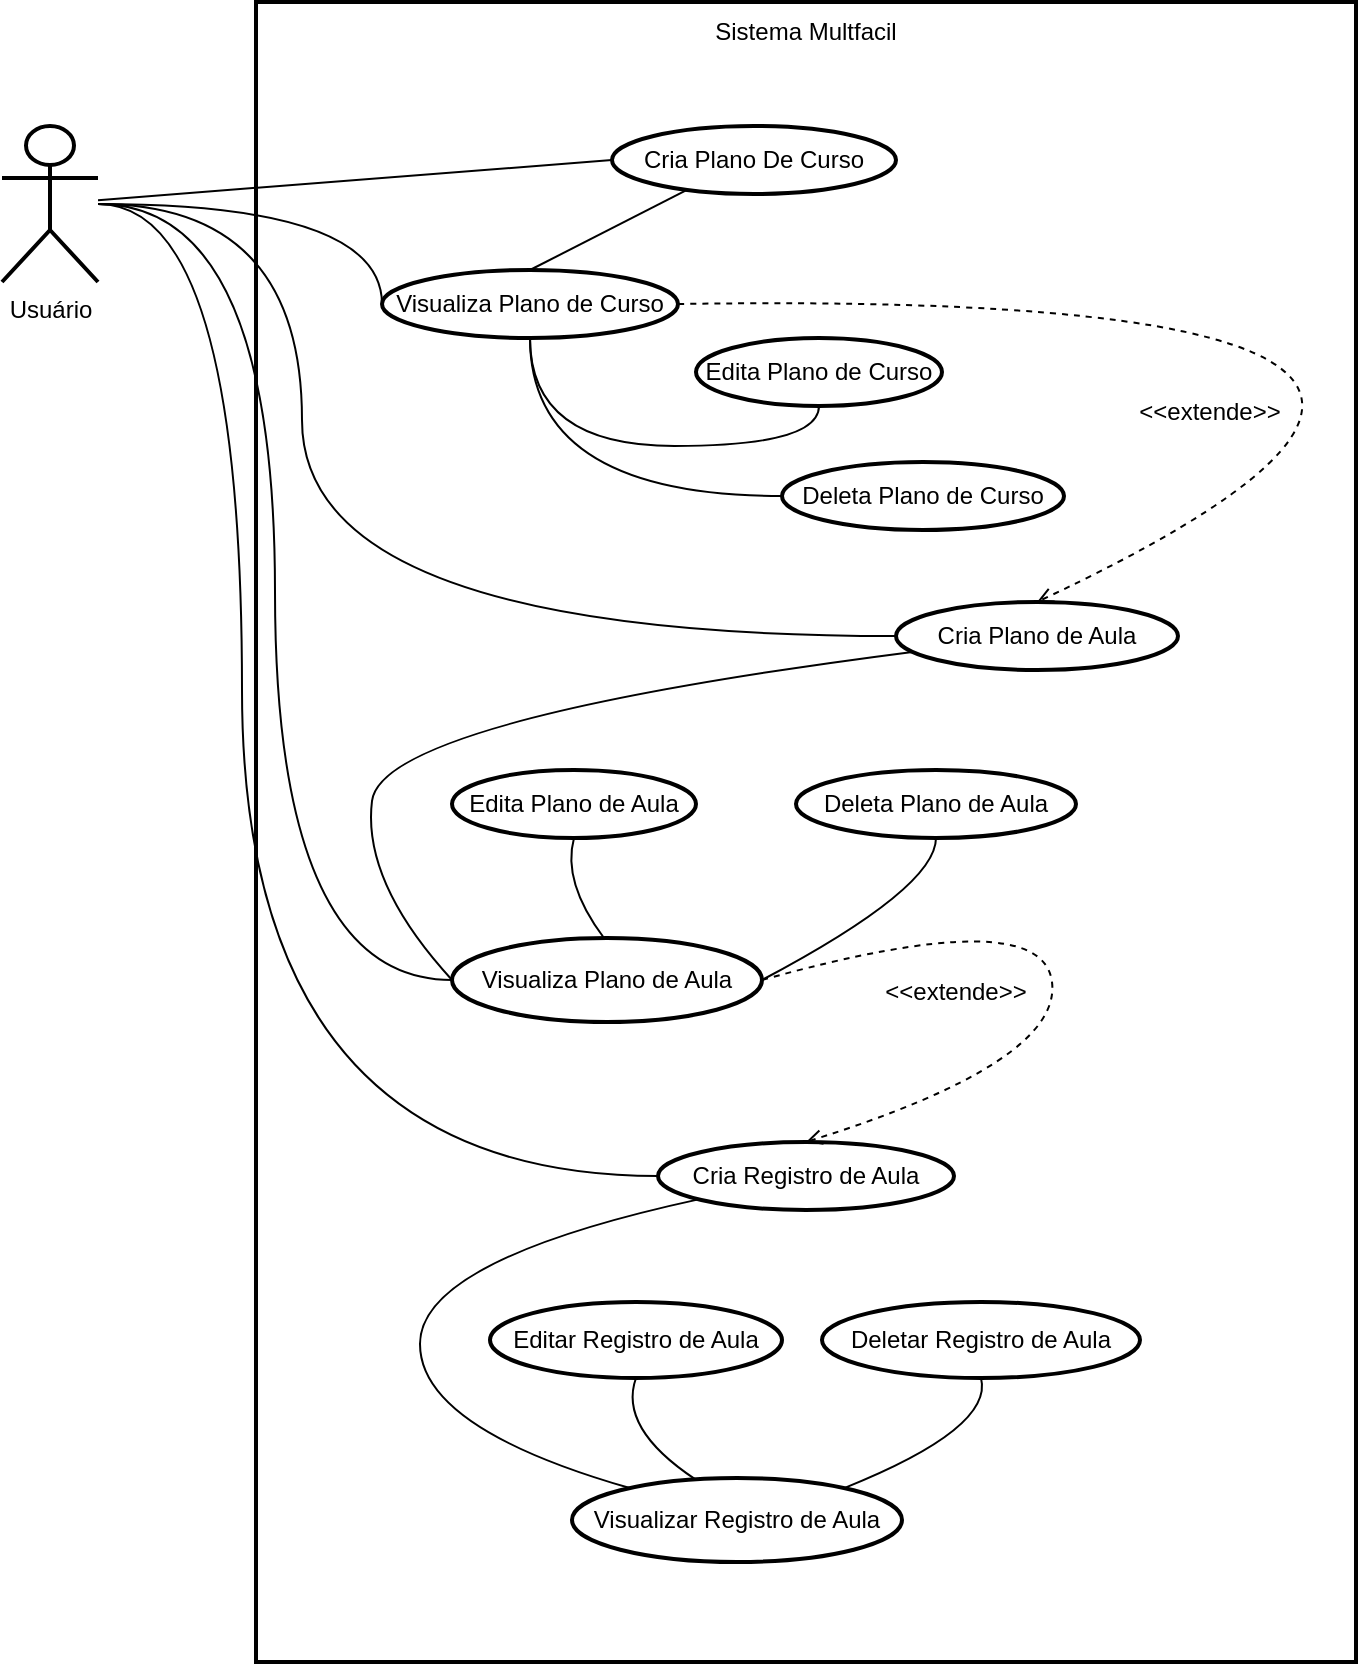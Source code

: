 <mxfile version="21.7.5" type="github">
  <diagram name="Página-1" id="dj67Tyl8nMNZxgGVUTct">
    <mxGraphModel dx="2153" dy="2214" grid="1" gridSize="10" guides="1" tooltips="1" connect="1" arrows="1" fold="1" page="1" pageScale="1" pageWidth="827" pageHeight="1169" math="0" shadow="0">
      <root>
        <mxCell id="0" />
        <mxCell id="1" parent="0" />
        <mxCell id="XcEX1Lqbg32o6JKE20Jy-45" value="" style="rounded=0;whiteSpace=wrap;html=1;strokeColor=default;strokeWidth=2;fontFamily=Helvetica;fontSize=12;fontColor=default;fillColor=none;" vertex="1" parent="1">
          <mxGeometry x="-93" width="550" height="830" as="geometry" />
        </mxCell>
        <mxCell id="XcEX1Lqbg32o6JKE20Jy-30" style="edgeStyle=orthogonalEdgeStyle;rounded=0;orthogonalLoop=1;jettySize=auto;html=1;entryX=0;entryY=0.5;entryDx=0;entryDy=0;curved=1;endArrow=none;endFill=0;" edge="1" parent="1" source="2" target="7">
          <mxGeometry relative="1" as="geometry">
            <Array as="points">
              <mxPoint x="-70" y="101" />
              <mxPoint x="-70" y="317" />
            </Array>
          </mxGeometry>
        </mxCell>
        <mxCell id="XcEX1Lqbg32o6JKE20Jy-41" style="edgeStyle=orthogonalEdgeStyle;rounded=0;orthogonalLoop=1;jettySize=auto;html=1;entryX=0;entryY=0.5;entryDx=0;entryDy=0;fontFamily=Helvetica;fontSize=12;fontColor=default;curved=1;endArrow=none;endFill=0;" edge="1" parent="1" source="2" target="8">
          <mxGeometry relative="1" as="geometry" />
        </mxCell>
        <mxCell id="XcEX1Lqbg32o6JKE20Jy-42" style="edgeStyle=orthogonalEdgeStyle;rounded=0;orthogonalLoop=1;jettySize=auto;html=1;entryX=0;entryY=0.5;entryDx=0;entryDy=0;fontFamily=Helvetica;fontSize=12;fontColor=default;curved=1;endArrow=none;endFill=0;" edge="1" parent="1" source="2" target="11">
          <mxGeometry relative="1" as="geometry">
            <Array as="points">
              <mxPoint x="-100" y="101" />
              <mxPoint x="-100" y="587" />
            </Array>
          </mxGeometry>
        </mxCell>
        <mxCell id="XcEX1Lqbg32o6JKE20Jy-44" style="edgeStyle=orthogonalEdgeStyle;rounded=0;orthogonalLoop=1;jettySize=auto;html=1;entryX=0;entryY=0.5;entryDx=0;entryDy=0;fontFamily=Helvetica;fontSize=12;fontColor=default;curved=1;endArrow=none;endFill=0;" edge="1" parent="1" source="2" target="4">
          <mxGeometry relative="1" as="geometry">
            <Array as="points">
              <mxPoint x="-30" y="101" />
            </Array>
          </mxGeometry>
        </mxCell>
        <mxCell id="2" value="Usuário" style="shape=umlActor;verticalLabelPosition=bottom;verticalAlign=top;html=1;outlineConnect=0;rounded=0;strokeColor=default;strokeWidth=2;fontFamily=Helvetica;fontSize=12;fontColor=default;fillColor=default;" parent="1" vertex="1">
          <mxGeometry x="-220" y="62" width="48" height="78" as="geometry" />
        </mxCell>
        <mxCell id="3" value="Cria Plano De Curso" style="ellipse;whiteSpace=wrap;html=1;rounded=0;strokeColor=default;strokeWidth=2;fontFamily=Helvetica;fontSize=12;fontColor=default;fillColor=default;" parent="1" vertex="1">
          <mxGeometry x="85" y="62" width="142" height="34" as="geometry" />
        </mxCell>
        <mxCell id="XcEX1Lqbg32o6JKE20Jy-39" style="edgeStyle=orthogonalEdgeStyle;rounded=0;orthogonalLoop=1;jettySize=auto;html=1;entryX=0.5;entryY=1;entryDx=0;entryDy=0;fontFamily=Helvetica;fontSize=12;fontColor=default;exitX=0.5;exitY=1;exitDx=0;exitDy=0;curved=1;endArrow=none;endFill=0;" edge="1" parent="1" source="4" target="5">
          <mxGeometry relative="1" as="geometry" />
        </mxCell>
        <mxCell id="XcEX1Lqbg32o6JKE20Jy-40" style="edgeStyle=orthogonalEdgeStyle;rounded=0;orthogonalLoop=1;jettySize=auto;html=1;entryX=0;entryY=0.5;entryDx=0;entryDy=0;fontFamily=Helvetica;fontSize=12;fontColor=default;exitX=0.5;exitY=1;exitDx=0;exitDy=0;curved=1;endArrow=none;endFill=0;" edge="1" parent="1" source="4" target="6">
          <mxGeometry relative="1" as="geometry" />
        </mxCell>
        <mxCell id="4" value="Visualiza Plano de Curso" style="ellipse;whiteSpace=wrap;html=1;rounded=0;strokeColor=default;strokeWidth=2;fontFamily=Helvetica;fontSize=12;fontColor=default;fillColor=default;" parent="1" vertex="1">
          <mxGeometry x="-30" y="134" width="148" height="34" as="geometry" />
        </mxCell>
        <mxCell id="5" value="Edita Plano de Curso" style="ellipse;whiteSpace=wrap;html=1;rounded=0;strokeColor=default;strokeWidth=2;fontFamily=Helvetica;fontSize=12;fontColor=default;fillColor=default;" parent="1" vertex="1">
          <mxGeometry x="127" y="168" width="123" height="34" as="geometry" />
        </mxCell>
        <mxCell id="6" value="Deleta Plano de Curso" style="ellipse;whiteSpace=wrap;html=1;rounded=0;strokeColor=default;strokeWidth=2;fontFamily=Helvetica;fontSize=12;fontColor=default;fillColor=default;" parent="1" vertex="1">
          <mxGeometry x="170" y="230" width="141" height="34" as="geometry" />
        </mxCell>
        <mxCell id="7" value="Cria Plano de Aula" style="ellipse;whiteSpace=wrap;html=1;rounded=0;strokeColor=default;strokeWidth=2;fontFamily=Helvetica;fontSize=12;fontColor=default;fillColor=default;" parent="1" vertex="1">
          <mxGeometry x="227" y="300" width="141" height="34" as="geometry" />
        </mxCell>
        <mxCell id="8" value="Visualiza Plano de Aula" style="ellipse;whiteSpace=wrap;html=1;rounded=0;strokeColor=default;strokeWidth=2;fontFamily=Helvetica;fontSize=12;fontColor=default;fillColor=default;" parent="1" vertex="1">
          <mxGeometry x="5" y="468" width="155" height="42" as="geometry" />
        </mxCell>
        <mxCell id="9" value="Edita Plano de Aula" style="ellipse;whiteSpace=wrap;html=1;rounded=0;strokeColor=default;strokeWidth=2;fontFamily=Helvetica;fontSize=12;fontColor=default;fillColor=default;" parent="1" vertex="1">
          <mxGeometry x="5" y="384" width="122" height="34" as="geometry" />
        </mxCell>
        <mxCell id="10" value="Deleta Plano de Aula" style="ellipse;whiteSpace=wrap;html=1;rounded=0;strokeColor=default;strokeWidth=2;fontFamily=Helvetica;fontSize=12;fontColor=default;fillColor=default;" parent="1" vertex="1">
          <mxGeometry x="177" y="384" width="140" height="34" as="geometry" />
        </mxCell>
        <mxCell id="11" value="Cria Registro de Aula" style="ellipse;whiteSpace=wrap;html=1;rounded=0;strokeColor=default;strokeWidth=2;fontFamily=Helvetica;fontSize=12;fontColor=default;fillColor=default;" parent="1" vertex="1">
          <mxGeometry x="108" y="570" width="148" height="34" as="geometry" />
        </mxCell>
        <mxCell id="12" value="Visualizar Registro de Aula" style="ellipse;whiteSpace=wrap;html=1;rounded=0;strokeColor=default;strokeWidth=2;fontFamily=Helvetica;fontSize=12;fontColor=default;fillColor=default;" parent="1" vertex="1">
          <mxGeometry x="65" y="738" width="165" height="42" as="geometry" />
        </mxCell>
        <mxCell id="13" value="Editar Registro de Aula" style="ellipse;whiteSpace=wrap;html=1;rounded=0;strokeColor=default;strokeWidth=2;fontFamily=Helvetica;fontSize=12;fontColor=default;fillColor=default;" parent="1" vertex="1">
          <mxGeometry x="24" y="650" width="146" height="38" as="geometry" />
        </mxCell>
        <mxCell id="14" value="Deletar Registro de Aula" style="ellipse;whiteSpace=wrap;html=1;rounded=0;strokeColor=default;strokeWidth=2;fontFamily=Helvetica;fontSize=12;fontColor=default;fillColor=default;" parent="1" vertex="1">
          <mxGeometry x="190" y="650" width="159" height="38" as="geometry" />
        </mxCell>
        <mxCell id="15" value="" style="curved=1;startArrow=none;endArrow=none;entryX=0;entryY=0.5;entryDx=0;entryDy=0;endFill=0;" parent="1" source="2" target="3" edge="1">
          <mxGeometry relative="1" as="geometry">
            <Array as="points" />
            <mxPoint x="-160" y="100" as="sourcePoint" />
          </mxGeometry>
        </mxCell>
        <mxCell id="16" value="" style="curved=1;startArrow=none;endArrow=none;exitX=0.23;exitY=1;entryX=0.498;entryY=0;endFill=0;" parent="1" source="3" target="4" edge="1">
          <mxGeometry relative="1" as="geometry">
            <Array as="points" />
          </mxGeometry>
        </mxCell>
        <mxCell id="19" value="" style="curved=1;startArrow=none;endArrow=open;exitX=1;exitY=0.5;entryX=0.499;entryY=0;endFill=0;dashed=1;exitDx=0;exitDy=0;" parent="1" source="4" target="7" edge="1">
          <mxGeometry relative="1" as="geometry">
            <Array as="points">
              <mxPoint x="632" y="143" />
            </Array>
          </mxGeometry>
        </mxCell>
        <mxCell id="20" value="" style="curved=1;startArrow=none;endArrow=none;exitX=-0.002;exitY=0.766;entryX=0;entryY=0.5;endFill=0;entryDx=0;entryDy=0;" parent="1" source="7" target="8" edge="1">
          <mxGeometry relative="1" as="geometry">
            <Array as="points">
              <mxPoint x="-30" y="359" />
              <mxPoint x="-40" y="440" />
            </Array>
          </mxGeometry>
        </mxCell>
        <mxCell id="23" value="" style="curved=1;startArrow=none;endArrow=none;exitX=0.499;exitY=1;entryX=0.49;entryY=0;endFill=0;" parent="1" source="9" target="8" edge="1">
          <mxGeometry relative="1" as="geometry">
            <Array as="points">
              <mxPoint x="60" y="440" />
            </Array>
          </mxGeometry>
        </mxCell>
        <mxCell id="24" value="" style="curved=1;startArrow=none;endArrow=none;exitX=0.499;exitY=1;entryX=1;entryY=0.5;endFill=0;entryDx=0;entryDy=0;" parent="1" source="10" target="8" edge="1">
          <mxGeometry relative="1" as="geometry">
            <Array as="points">
              <mxPoint x="247" y="443" />
            </Array>
          </mxGeometry>
        </mxCell>
        <mxCell id="25" value="" style="curved=1;startArrow=none;endArrow=open;exitX=1;exitY=0.5;entryX=0.501;entryY=0;endFill=0;dashed=1;exitDx=0;exitDy=0;" parent="1" source="8" target="11" edge="1">
          <mxGeometry relative="1" as="geometry">
            <Array as="points">
              <mxPoint x="300" y="450" />
              <mxPoint x="310" y="530" />
            </Array>
          </mxGeometry>
        </mxCell>
        <mxCell id="26" value="" style="curved=1;startArrow=none;endArrow=none;exitX=0.001;exitY=0.973;entryX=0.071;entryY=0;endFill=0;" parent="1" source="11" target="12" edge="1">
          <mxGeometry relative="1" as="geometry">
            <Array as="points">
              <mxPoint x="-11" y="629" />
              <mxPoint x="-11" y="713" />
            </Array>
          </mxGeometry>
        </mxCell>
        <mxCell id="29" value="" style="curved=1;startArrow=none;endArrow=none;exitX=0.503;exitY=1;entryX=0.368;entryY=0;endFill=0;" parent="1" source="13" target="12" edge="1">
          <mxGeometry relative="1" as="geometry">
            <Array as="points">
              <mxPoint x="88" y="713" />
            </Array>
          </mxGeometry>
        </mxCell>
        <mxCell id="30" value="" style="curved=1;startArrow=none;endArrow=none;exitX=0.502;exitY=1;entryX=0.93;entryY=0;endFill=0;" parent="1" source="14" target="12" edge="1">
          <mxGeometry relative="1" as="geometry">
            <Array as="points">
              <mxPoint x="276" y="713" />
            </Array>
          </mxGeometry>
        </mxCell>
        <mxCell id="XcEX1Lqbg32o6JKE20Jy-35" value="&amp;lt;&amp;lt;extende&amp;gt;&amp;gt;" style="text;html=1;strokeColor=none;fillColor=none;align=center;verticalAlign=middle;whiteSpace=wrap;rounded=0;fontSize=12;fontFamily=Helvetica;fontColor=default;" vertex="1" parent="1">
          <mxGeometry x="354" y="190" width="60" height="30" as="geometry" />
        </mxCell>
        <mxCell id="XcEX1Lqbg32o6JKE20Jy-37" value="&amp;lt;&amp;lt;extende&amp;gt;&amp;gt;" style="text;html=1;strokeColor=none;fillColor=none;align=center;verticalAlign=middle;whiteSpace=wrap;rounded=0;fontSize=12;fontFamily=Helvetica;fontColor=default;" vertex="1" parent="1">
          <mxGeometry x="227" y="480" width="60" height="30" as="geometry" />
        </mxCell>
        <mxCell id="XcEX1Lqbg32o6JKE20Jy-47" value="Sistema Multfacil" style="text;html=1;strokeColor=none;fillColor=none;align=center;verticalAlign=middle;whiteSpace=wrap;rounded=0;fontSize=12;fontFamily=Helvetica;fontColor=default;" vertex="1" parent="1">
          <mxGeometry x="118" width="128" height="30" as="geometry" />
        </mxCell>
      </root>
    </mxGraphModel>
  </diagram>
</mxfile>
